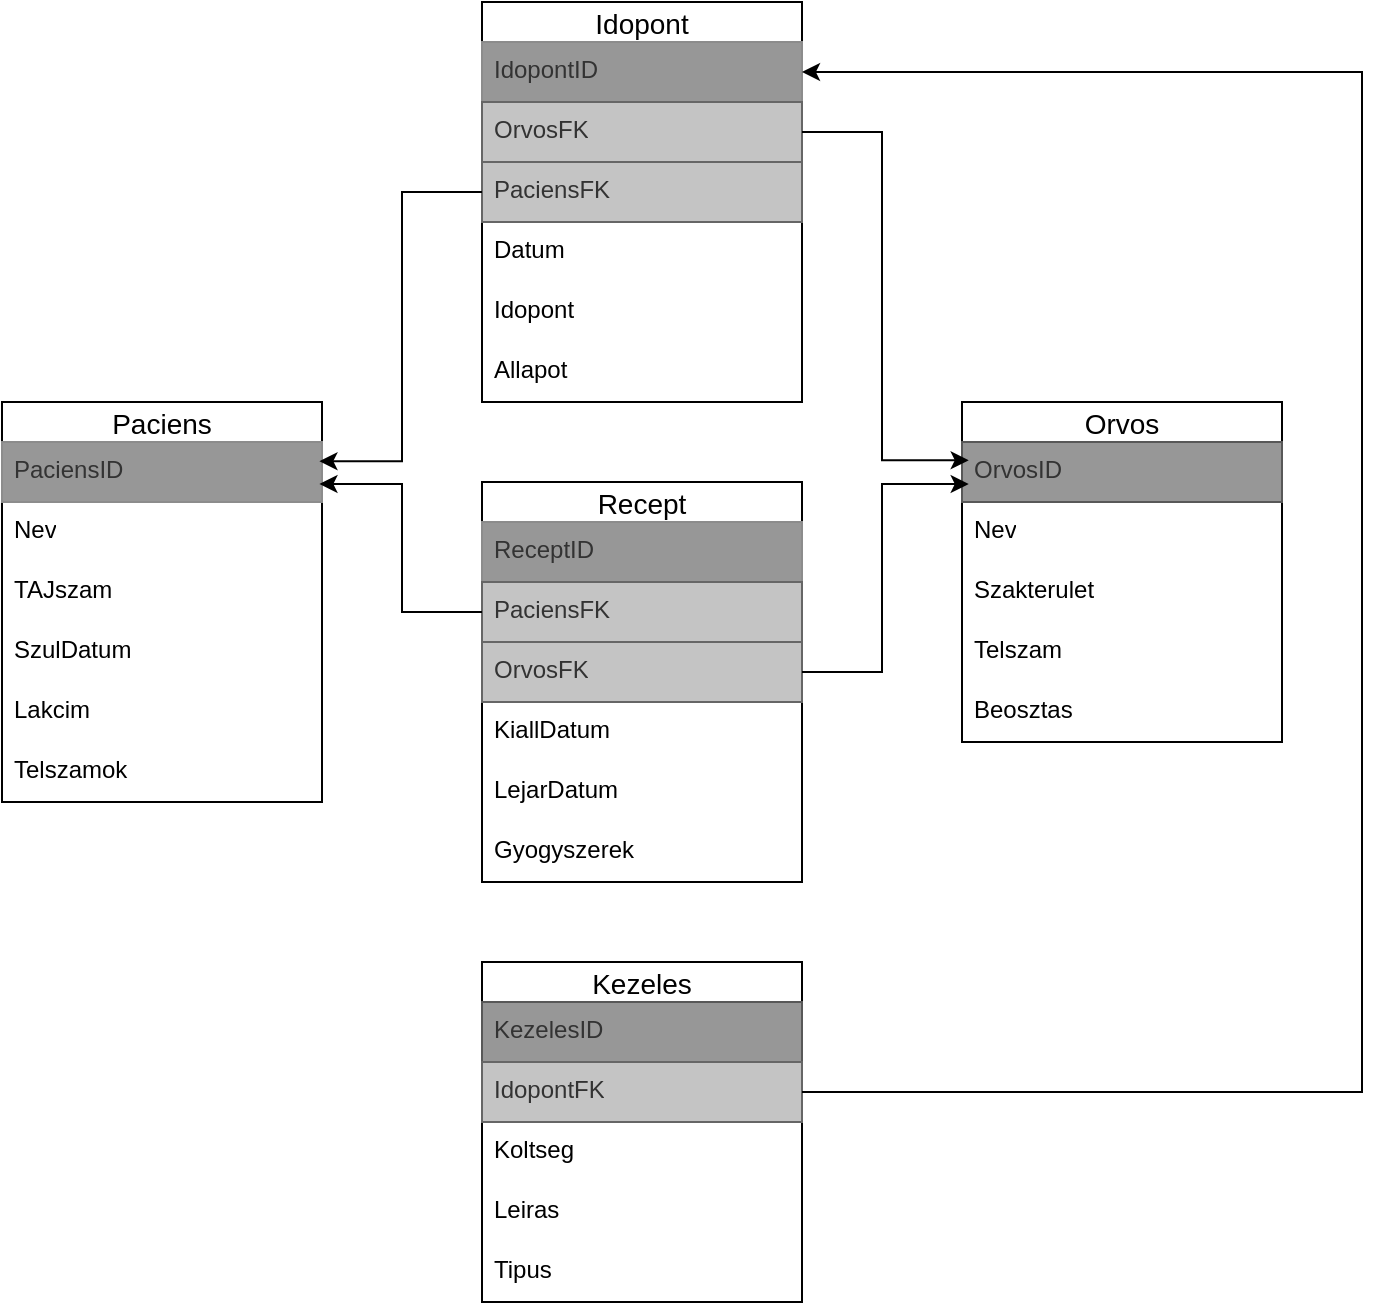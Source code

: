 <mxfile version="26.2.14">
  <diagram name="1 oldal" id="bj3XvmOjL8nEpBqa3m8n">
    <mxGraphModel dx="1459" dy="673" grid="1" gridSize="10" guides="1" tooltips="1" connect="1" arrows="1" fold="1" page="1" pageScale="1" pageWidth="827" pageHeight="1169" math="0" shadow="0">
      <root>
        <mxCell id="0" />
        <mxCell id="1" parent="0" />
        <mxCell id="Z-Ww3EHD_tiafVk02B4--1" value="Paciens" style="swimlane;fontStyle=0;childLayout=stackLayout;horizontal=1;startSize=20;horizontalStack=0;resizeParent=1;resizeParentMax=0;resizeLast=0;collapsible=1;marginBottom=0;align=center;fontSize=14;" vertex="1" parent="1">
          <mxGeometry x="40" y="280" width="160" height="200" as="geometry" />
        </mxCell>
        <mxCell id="Z-Ww3EHD_tiafVk02B4--2" value="PaciensID" style="text;strokeColor=#8C8C8C;fillColor=#979797;spacingLeft=4;spacingRight=4;overflow=hidden;rotatable=0;points=[[0,0.5],[1,0.5]];portConstraint=eastwest;fontSize=12;whiteSpace=wrap;html=1;fontColor=#333333;" vertex="1" parent="Z-Ww3EHD_tiafVk02B4--1">
          <mxGeometry y="20" width="160" height="30" as="geometry" />
        </mxCell>
        <mxCell id="Z-Ww3EHD_tiafVk02B4--3" value="Nev" style="text;strokeColor=none;fillColor=none;spacingLeft=4;spacingRight=4;overflow=hidden;rotatable=0;points=[[0,0.5],[1,0.5]];portConstraint=eastwest;fontSize=12;whiteSpace=wrap;html=1;" vertex="1" parent="Z-Ww3EHD_tiafVk02B4--1">
          <mxGeometry y="50" width="160" height="30" as="geometry" />
        </mxCell>
        <mxCell id="Z-Ww3EHD_tiafVk02B4--5" value="TAJszam" style="text;strokeColor=none;fillColor=none;spacingLeft=4;spacingRight=4;overflow=hidden;rotatable=0;points=[[0,0.5],[1,0.5]];portConstraint=eastwest;fontSize=12;whiteSpace=wrap;html=1;" vertex="1" parent="Z-Ww3EHD_tiafVk02B4--1">
          <mxGeometry y="80" width="160" height="30" as="geometry" />
        </mxCell>
        <mxCell id="Z-Ww3EHD_tiafVk02B4--6" value="SzulDatum" style="text;strokeColor=none;fillColor=none;spacingLeft=4;spacingRight=4;overflow=hidden;rotatable=0;points=[[0,0.5],[1,0.5]];portConstraint=eastwest;fontSize=12;whiteSpace=wrap;html=1;" vertex="1" parent="Z-Ww3EHD_tiafVk02B4--1">
          <mxGeometry y="110" width="160" height="30" as="geometry" />
        </mxCell>
        <mxCell id="Z-Ww3EHD_tiafVk02B4--7" value="Lakcim" style="text;strokeColor=none;fillColor=none;spacingLeft=4;spacingRight=4;overflow=hidden;rotatable=0;points=[[0,0.5],[1,0.5]];portConstraint=eastwest;fontSize=12;whiteSpace=wrap;html=1;" vertex="1" parent="Z-Ww3EHD_tiafVk02B4--1">
          <mxGeometry y="140" width="160" height="30" as="geometry" />
        </mxCell>
        <mxCell id="Z-Ww3EHD_tiafVk02B4--4" value="Telszamok" style="text;strokeColor=none;fillColor=none;spacingLeft=4;spacingRight=4;overflow=hidden;rotatable=0;points=[[0,0.5],[1,0.5]];portConstraint=eastwest;fontSize=12;whiteSpace=wrap;html=1;" vertex="1" parent="Z-Ww3EHD_tiafVk02B4--1">
          <mxGeometry y="170" width="160" height="30" as="geometry" />
        </mxCell>
        <mxCell id="Z-Ww3EHD_tiafVk02B4--8" value="Orvos" style="swimlane;fontStyle=0;childLayout=stackLayout;horizontal=1;startSize=20;horizontalStack=0;resizeParent=1;resizeParentMax=0;resizeLast=0;collapsible=1;marginBottom=0;align=center;fontSize=14;" vertex="1" parent="1">
          <mxGeometry x="520" y="280" width="160" height="170" as="geometry" />
        </mxCell>
        <mxCell id="Z-Ww3EHD_tiafVk02B4--9" value="OrvosID" style="text;strokeColor=#585858;fillColor=#979797;spacingLeft=4;spacingRight=4;overflow=hidden;rotatable=0;points=[[0,0.5],[1,0.5]];portConstraint=eastwest;fontSize=12;whiteSpace=wrap;html=1;fontColor=#333333;" vertex="1" parent="Z-Ww3EHD_tiafVk02B4--8">
          <mxGeometry y="20" width="160" height="30" as="geometry" />
        </mxCell>
        <mxCell id="Z-Ww3EHD_tiafVk02B4--10" value="Nev" style="text;strokeColor=none;fillColor=none;spacingLeft=4;spacingRight=4;overflow=hidden;rotatable=0;points=[[0,0.5],[1,0.5]];portConstraint=eastwest;fontSize=12;whiteSpace=wrap;html=1;" vertex="1" parent="Z-Ww3EHD_tiafVk02B4--8">
          <mxGeometry y="50" width="160" height="30" as="geometry" />
        </mxCell>
        <mxCell id="Z-Ww3EHD_tiafVk02B4--11" value="Szakterulet" style="text;strokeColor=none;fillColor=none;spacingLeft=4;spacingRight=4;overflow=hidden;rotatable=0;points=[[0,0.5],[1,0.5]];portConstraint=eastwest;fontSize=12;whiteSpace=wrap;html=1;" vertex="1" parent="Z-Ww3EHD_tiafVk02B4--8">
          <mxGeometry y="80" width="160" height="30" as="geometry" />
        </mxCell>
        <mxCell id="Z-Ww3EHD_tiafVk02B4--12" value="Telszam" style="text;strokeColor=none;fillColor=none;spacingLeft=4;spacingRight=4;overflow=hidden;rotatable=0;points=[[0,0.5],[1,0.5]];portConstraint=eastwest;fontSize=12;whiteSpace=wrap;html=1;" vertex="1" parent="Z-Ww3EHD_tiafVk02B4--8">
          <mxGeometry y="110" width="160" height="30" as="geometry" />
        </mxCell>
        <mxCell id="Z-Ww3EHD_tiafVk02B4--13" value="Beosztas" style="text;strokeColor=none;fillColor=none;spacingLeft=4;spacingRight=4;overflow=hidden;rotatable=0;points=[[0,0.5],[1,0.5]];portConstraint=eastwest;fontSize=12;whiteSpace=wrap;html=1;" vertex="1" parent="Z-Ww3EHD_tiafVk02B4--8">
          <mxGeometry y="140" width="160" height="30" as="geometry" />
        </mxCell>
        <mxCell id="Z-Ww3EHD_tiafVk02B4--15" value="Recept" style="swimlane;fontStyle=0;childLayout=stackLayout;horizontal=1;startSize=20;horizontalStack=0;resizeParent=1;resizeParentMax=0;resizeLast=0;collapsible=1;marginBottom=0;align=center;fontSize=14;" vertex="1" parent="1">
          <mxGeometry x="280" y="320" width="160" height="200" as="geometry" />
        </mxCell>
        <mxCell id="Z-Ww3EHD_tiafVk02B4--16" value="ReceptID" style="text;strokeColor=#8C8C8C;fillColor=#979797;spacingLeft=4;spacingRight=4;overflow=hidden;rotatable=0;points=[[0,0.5],[1,0.5]];portConstraint=eastwest;fontSize=12;whiteSpace=wrap;html=1;fontColor=#333333;" vertex="1" parent="Z-Ww3EHD_tiafVk02B4--15">
          <mxGeometry y="20" width="160" height="30" as="geometry" />
        </mxCell>
        <mxCell id="Z-Ww3EHD_tiafVk02B4--17" value="PaciensFK" style="text;strokeColor=#666666;fillColor=#C4C4C4;spacingLeft=4;spacingRight=4;overflow=hidden;rotatable=0;points=[[0,0.5],[1,0.5]];portConstraint=eastwest;fontSize=12;whiteSpace=wrap;html=1;fontColor=#333333;" vertex="1" parent="Z-Ww3EHD_tiafVk02B4--15">
          <mxGeometry y="50" width="160" height="30" as="geometry" />
        </mxCell>
        <mxCell id="Z-Ww3EHD_tiafVk02B4--18" value="OrvosFK" style="text;strokeColor=#666666;fillColor=#C4C4C4;spacingLeft=4;spacingRight=4;overflow=hidden;rotatable=0;points=[[0,0.5],[1,0.5]];portConstraint=eastwest;fontSize=12;whiteSpace=wrap;html=1;fontColor=#333333;" vertex="1" parent="Z-Ww3EHD_tiafVk02B4--15">
          <mxGeometry y="80" width="160" height="30" as="geometry" />
        </mxCell>
        <mxCell id="Z-Ww3EHD_tiafVk02B4--19" value="KiallDatum" style="text;strokeColor=none;fillColor=none;spacingLeft=4;spacingRight=4;overflow=hidden;rotatable=0;points=[[0,0.5],[1,0.5]];portConstraint=eastwest;fontSize=12;whiteSpace=wrap;html=1;" vertex="1" parent="Z-Ww3EHD_tiafVk02B4--15">
          <mxGeometry y="110" width="160" height="30" as="geometry" />
        </mxCell>
        <mxCell id="Z-Ww3EHD_tiafVk02B4--20" value="LejarDatum" style="text;strokeColor=none;fillColor=none;spacingLeft=4;spacingRight=4;overflow=hidden;rotatable=0;points=[[0,0.5],[1,0.5]];portConstraint=eastwest;fontSize=12;whiteSpace=wrap;html=1;" vertex="1" parent="Z-Ww3EHD_tiafVk02B4--15">
          <mxGeometry y="140" width="160" height="30" as="geometry" />
        </mxCell>
        <mxCell id="Z-Ww3EHD_tiafVk02B4--21" value="Gyogyszerek" style="text;strokeColor=none;fillColor=none;spacingLeft=4;spacingRight=4;overflow=hidden;rotatable=0;points=[[0,0.5],[1,0.5]];portConstraint=eastwest;fontSize=12;whiteSpace=wrap;html=1;" vertex="1" parent="Z-Ww3EHD_tiafVk02B4--15">
          <mxGeometry y="170" width="160" height="30" as="geometry" />
        </mxCell>
        <mxCell id="Z-Ww3EHD_tiafVk02B4--22" value="Idopont" style="swimlane;fontStyle=0;childLayout=stackLayout;horizontal=1;startSize=20;horizontalStack=0;resizeParent=1;resizeParentMax=0;resizeLast=0;collapsible=1;marginBottom=0;align=center;fontSize=14;" vertex="1" parent="1">
          <mxGeometry x="280" y="80" width="160" height="200" as="geometry" />
        </mxCell>
        <mxCell id="Z-Ww3EHD_tiafVk02B4--23" value="IdopontID" style="text;strokeColor=#8C8C8C;fillColor=#979797;spacingLeft=4;spacingRight=4;overflow=hidden;rotatable=0;points=[[0,0.5],[1,0.5]];portConstraint=eastwest;fontSize=12;whiteSpace=wrap;html=1;fontColor=#333333;" vertex="1" parent="Z-Ww3EHD_tiafVk02B4--22">
          <mxGeometry y="20" width="160" height="30" as="geometry" />
        </mxCell>
        <mxCell id="Z-Ww3EHD_tiafVk02B4--24" value="OrvosFK" style="text;strokeColor=#666666;fillColor=#C4C4C4;spacingLeft=4;spacingRight=4;overflow=hidden;rotatable=0;points=[[0,0.5],[1,0.5]];portConstraint=eastwest;fontSize=12;whiteSpace=wrap;html=1;fontColor=#333333;" vertex="1" parent="Z-Ww3EHD_tiafVk02B4--22">
          <mxGeometry y="50" width="160" height="30" as="geometry" />
        </mxCell>
        <mxCell id="Z-Ww3EHD_tiafVk02B4--25" value="PaciensFK" style="text;strokeColor=#666666;fillColor=#C4C4C4;spacingLeft=4;spacingRight=4;overflow=hidden;rotatable=0;points=[[0,0.5],[1,0.5]];portConstraint=eastwest;fontSize=12;whiteSpace=wrap;html=1;fontColor=#333333;" vertex="1" parent="Z-Ww3EHD_tiafVk02B4--22">
          <mxGeometry y="80" width="160" height="30" as="geometry" />
        </mxCell>
        <mxCell id="Z-Ww3EHD_tiafVk02B4--26" value="Datum" style="text;strokeColor=none;fillColor=none;spacingLeft=4;spacingRight=4;overflow=hidden;rotatable=0;points=[[0,0.5],[1,0.5]];portConstraint=eastwest;fontSize=12;whiteSpace=wrap;html=1;" vertex="1" parent="Z-Ww3EHD_tiafVk02B4--22">
          <mxGeometry y="110" width="160" height="30" as="geometry" />
        </mxCell>
        <mxCell id="Z-Ww3EHD_tiafVk02B4--27" value="Idopont" style="text;strokeColor=none;fillColor=none;spacingLeft=4;spacingRight=4;overflow=hidden;rotatable=0;points=[[0,0.5],[1,0.5]];portConstraint=eastwest;fontSize=12;whiteSpace=wrap;html=1;" vertex="1" parent="Z-Ww3EHD_tiafVk02B4--22">
          <mxGeometry y="140" width="160" height="30" as="geometry" />
        </mxCell>
        <mxCell id="Z-Ww3EHD_tiafVk02B4--28" value="Allapot" style="text;strokeColor=none;fillColor=none;spacingLeft=4;spacingRight=4;overflow=hidden;rotatable=0;points=[[0,0.5],[1,0.5]];portConstraint=eastwest;fontSize=12;whiteSpace=wrap;html=1;" vertex="1" parent="Z-Ww3EHD_tiafVk02B4--22">
          <mxGeometry y="170" width="160" height="30" as="geometry" />
        </mxCell>
        <mxCell id="Z-Ww3EHD_tiafVk02B4--29" value="Kezeles" style="swimlane;fontStyle=0;childLayout=stackLayout;horizontal=1;startSize=20;horizontalStack=0;resizeParent=1;resizeParentMax=0;resizeLast=0;collapsible=1;marginBottom=0;align=center;fontSize=14;" vertex="1" parent="1">
          <mxGeometry x="280" y="560" width="160" height="170" as="geometry" />
        </mxCell>
        <mxCell id="Z-Ww3EHD_tiafVk02B4--30" value="KezelesID" style="text;strokeColor=#585858;fillColor=#979797;spacingLeft=4;spacingRight=4;overflow=hidden;rotatable=0;points=[[0,0.5],[1,0.5]];portConstraint=eastwest;fontSize=12;whiteSpace=wrap;html=1;fontColor=#333333;" vertex="1" parent="Z-Ww3EHD_tiafVk02B4--29">
          <mxGeometry y="20" width="160" height="30" as="geometry" />
        </mxCell>
        <mxCell id="Z-Ww3EHD_tiafVk02B4--31" value="IdopontFK" style="text;strokeColor=#666666;fillColor=#C4C4C4;spacingLeft=4;spacingRight=4;overflow=hidden;rotatable=0;points=[[0,0.5],[1,0.5]];portConstraint=eastwest;fontSize=12;whiteSpace=wrap;html=1;fontColor=#333333;" vertex="1" parent="Z-Ww3EHD_tiafVk02B4--29">
          <mxGeometry y="50" width="160" height="30" as="geometry" />
        </mxCell>
        <mxCell id="Z-Ww3EHD_tiafVk02B4--32" value="Koltseg" style="text;strokeColor=none;fillColor=none;spacingLeft=4;spacingRight=4;overflow=hidden;rotatable=0;points=[[0,0.5],[1,0.5]];portConstraint=eastwest;fontSize=12;whiteSpace=wrap;html=1;" vertex="1" parent="Z-Ww3EHD_tiafVk02B4--29">
          <mxGeometry y="80" width="160" height="30" as="geometry" />
        </mxCell>
        <mxCell id="Z-Ww3EHD_tiafVk02B4--33" value="Leiras" style="text;strokeColor=none;fillColor=none;spacingLeft=4;spacingRight=4;overflow=hidden;rotatable=0;points=[[0,0.5],[1,0.5]];portConstraint=eastwest;fontSize=12;whiteSpace=wrap;html=1;" vertex="1" parent="Z-Ww3EHD_tiafVk02B4--29">
          <mxGeometry y="110" width="160" height="30" as="geometry" />
        </mxCell>
        <mxCell id="Z-Ww3EHD_tiafVk02B4--34" value="Tipus" style="text;strokeColor=none;fillColor=none;spacingLeft=4;spacingRight=4;overflow=hidden;rotatable=0;points=[[0,0.5],[1,0.5]];portConstraint=eastwest;fontSize=12;whiteSpace=wrap;html=1;" vertex="1" parent="Z-Ww3EHD_tiafVk02B4--29">
          <mxGeometry y="140" width="160" height="30" as="geometry" />
        </mxCell>
        <mxCell id="Z-Ww3EHD_tiafVk02B4--39" style="edgeStyle=orthogonalEdgeStyle;rounded=0;orthogonalLoop=1;jettySize=auto;html=1;exitX=0;exitY=0.5;exitDx=0;exitDy=0;entryX=0.992;entryY=0.7;entryDx=0;entryDy=0;entryPerimeter=0;" edge="1" parent="1" source="Z-Ww3EHD_tiafVk02B4--17" target="Z-Ww3EHD_tiafVk02B4--2">
          <mxGeometry relative="1" as="geometry" />
        </mxCell>
        <mxCell id="Z-Ww3EHD_tiafVk02B4--40" style="edgeStyle=orthogonalEdgeStyle;rounded=0;orthogonalLoop=1;jettySize=auto;html=1;exitX=0;exitY=0.5;exitDx=0;exitDy=0;entryX=0.992;entryY=0.319;entryDx=0;entryDy=0;entryPerimeter=0;" edge="1" parent="1" source="Z-Ww3EHD_tiafVk02B4--25" target="Z-Ww3EHD_tiafVk02B4--2">
          <mxGeometry relative="1" as="geometry" />
        </mxCell>
        <mxCell id="Z-Ww3EHD_tiafVk02B4--42" style="edgeStyle=orthogonalEdgeStyle;rounded=0;orthogonalLoop=1;jettySize=auto;html=1;exitX=1;exitY=0.5;exitDx=0;exitDy=0;entryX=0.021;entryY=0.7;entryDx=0;entryDy=0;entryPerimeter=0;" edge="1" parent="1" source="Z-Ww3EHD_tiafVk02B4--18" target="Z-Ww3EHD_tiafVk02B4--9">
          <mxGeometry relative="1" as="geometry" />
        </mxCell>
        <mxCell id="Z-Ww3EHD_tiafVk02B4--43" style="edgeStyle=orthogonalEdgeStyle;rounded=0;orthogonalLoop=1;jettySize=auto;html=1;exitX=1;exitY=0.5;exitDx=0;exitDy=0;entryX=0.021;entryY=0.304;entryDx=0;entryDy=0;entryPerimeter=0;" edge="1" parent="1" source="Z-Ww3EHD_tiafVk02B4--24" target="Z-Ww3EHD_tiafVk02B4--9">
          <mxGeometry relative="1" as="geometry" />
        </mxCell>
        <mxCell id="Z-Ww3EHD_tiafVk02B4--44" style="edgeStyle=orthogonalEdgeStyle;rounded=0;orthogonalLoop=1;jettySize=auto;html=1;exitX=1;exitY=0.5;exitDx=0;exitDy=0;entryX=1;entryY=0.5;entryDx=0;entryDy=0;" edge="1" parent="1" source="Z-Ww3EHD_tiafVk02B4--31" target="Z-Ww3EHD_tiafVk02B4--23">
          <mxGeometry relative="1" as="geometry">
            <Array as="points">
              <mxPoint x="720" y="625" />
              <mxPoint x="720" y="115" />
            </Array>
          </mxGeometry>
        </mxCell>
      </root>
    </mxGraphModel>
  </diagram>
</mxfile>
